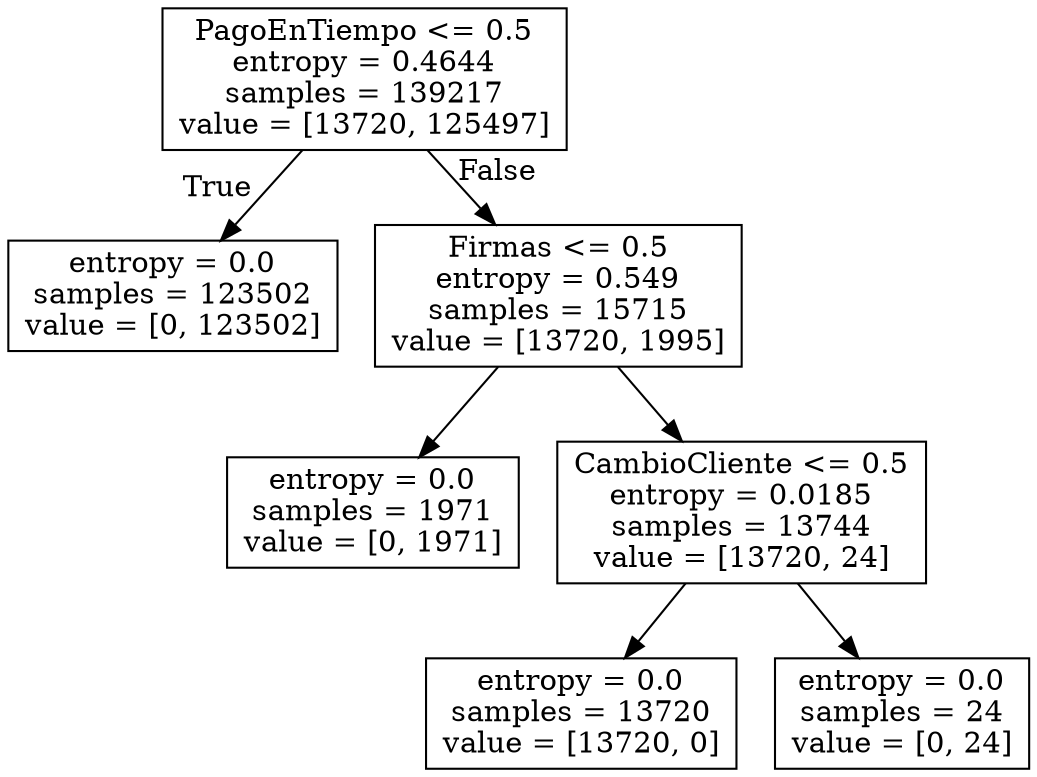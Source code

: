 digraph Tree {
node [shape=box] ;
0 [label="PagoEnTiempo <= 0.5\nentropy = 0.4644\nsamples = 139217\nvalue = [13720, 125497]"] ;
1 [label="entropy = 0.0\nsamples = 123502\nvalue = [0, 123502]"] ;
0 -> 1 [labeldistance=2.5, labelangle=45, headlabel="True"] ;
2 [label="Firmas <= 0.5\nentropy = 0.549\nsamples = 15715\nvalue = [13720, 1995]"] ;
0 -> 2 [labeldistance=2.5, labelangle=-45, headlabel="False"] ;
3 [label="entropy = 0.0\nsamples = 1971\nvalue = [0, 1971]"] ;
2 -> 3 ;
4 [label="CambioCliente <= 0.5\nentropy = 0.0185\nsamples = 13744\nvalue = [13720, 24]"] ;
2 -> 4 ;
5 [label="entropy = 0.0\nsamples = 13720\nvalue = [13720, 0]"] ;
4 -> 5 ;
6 [label="entropy = 0.0\nsamples = 24\nvalue = [0, 24]"] ;
4 -> 6 ;
}